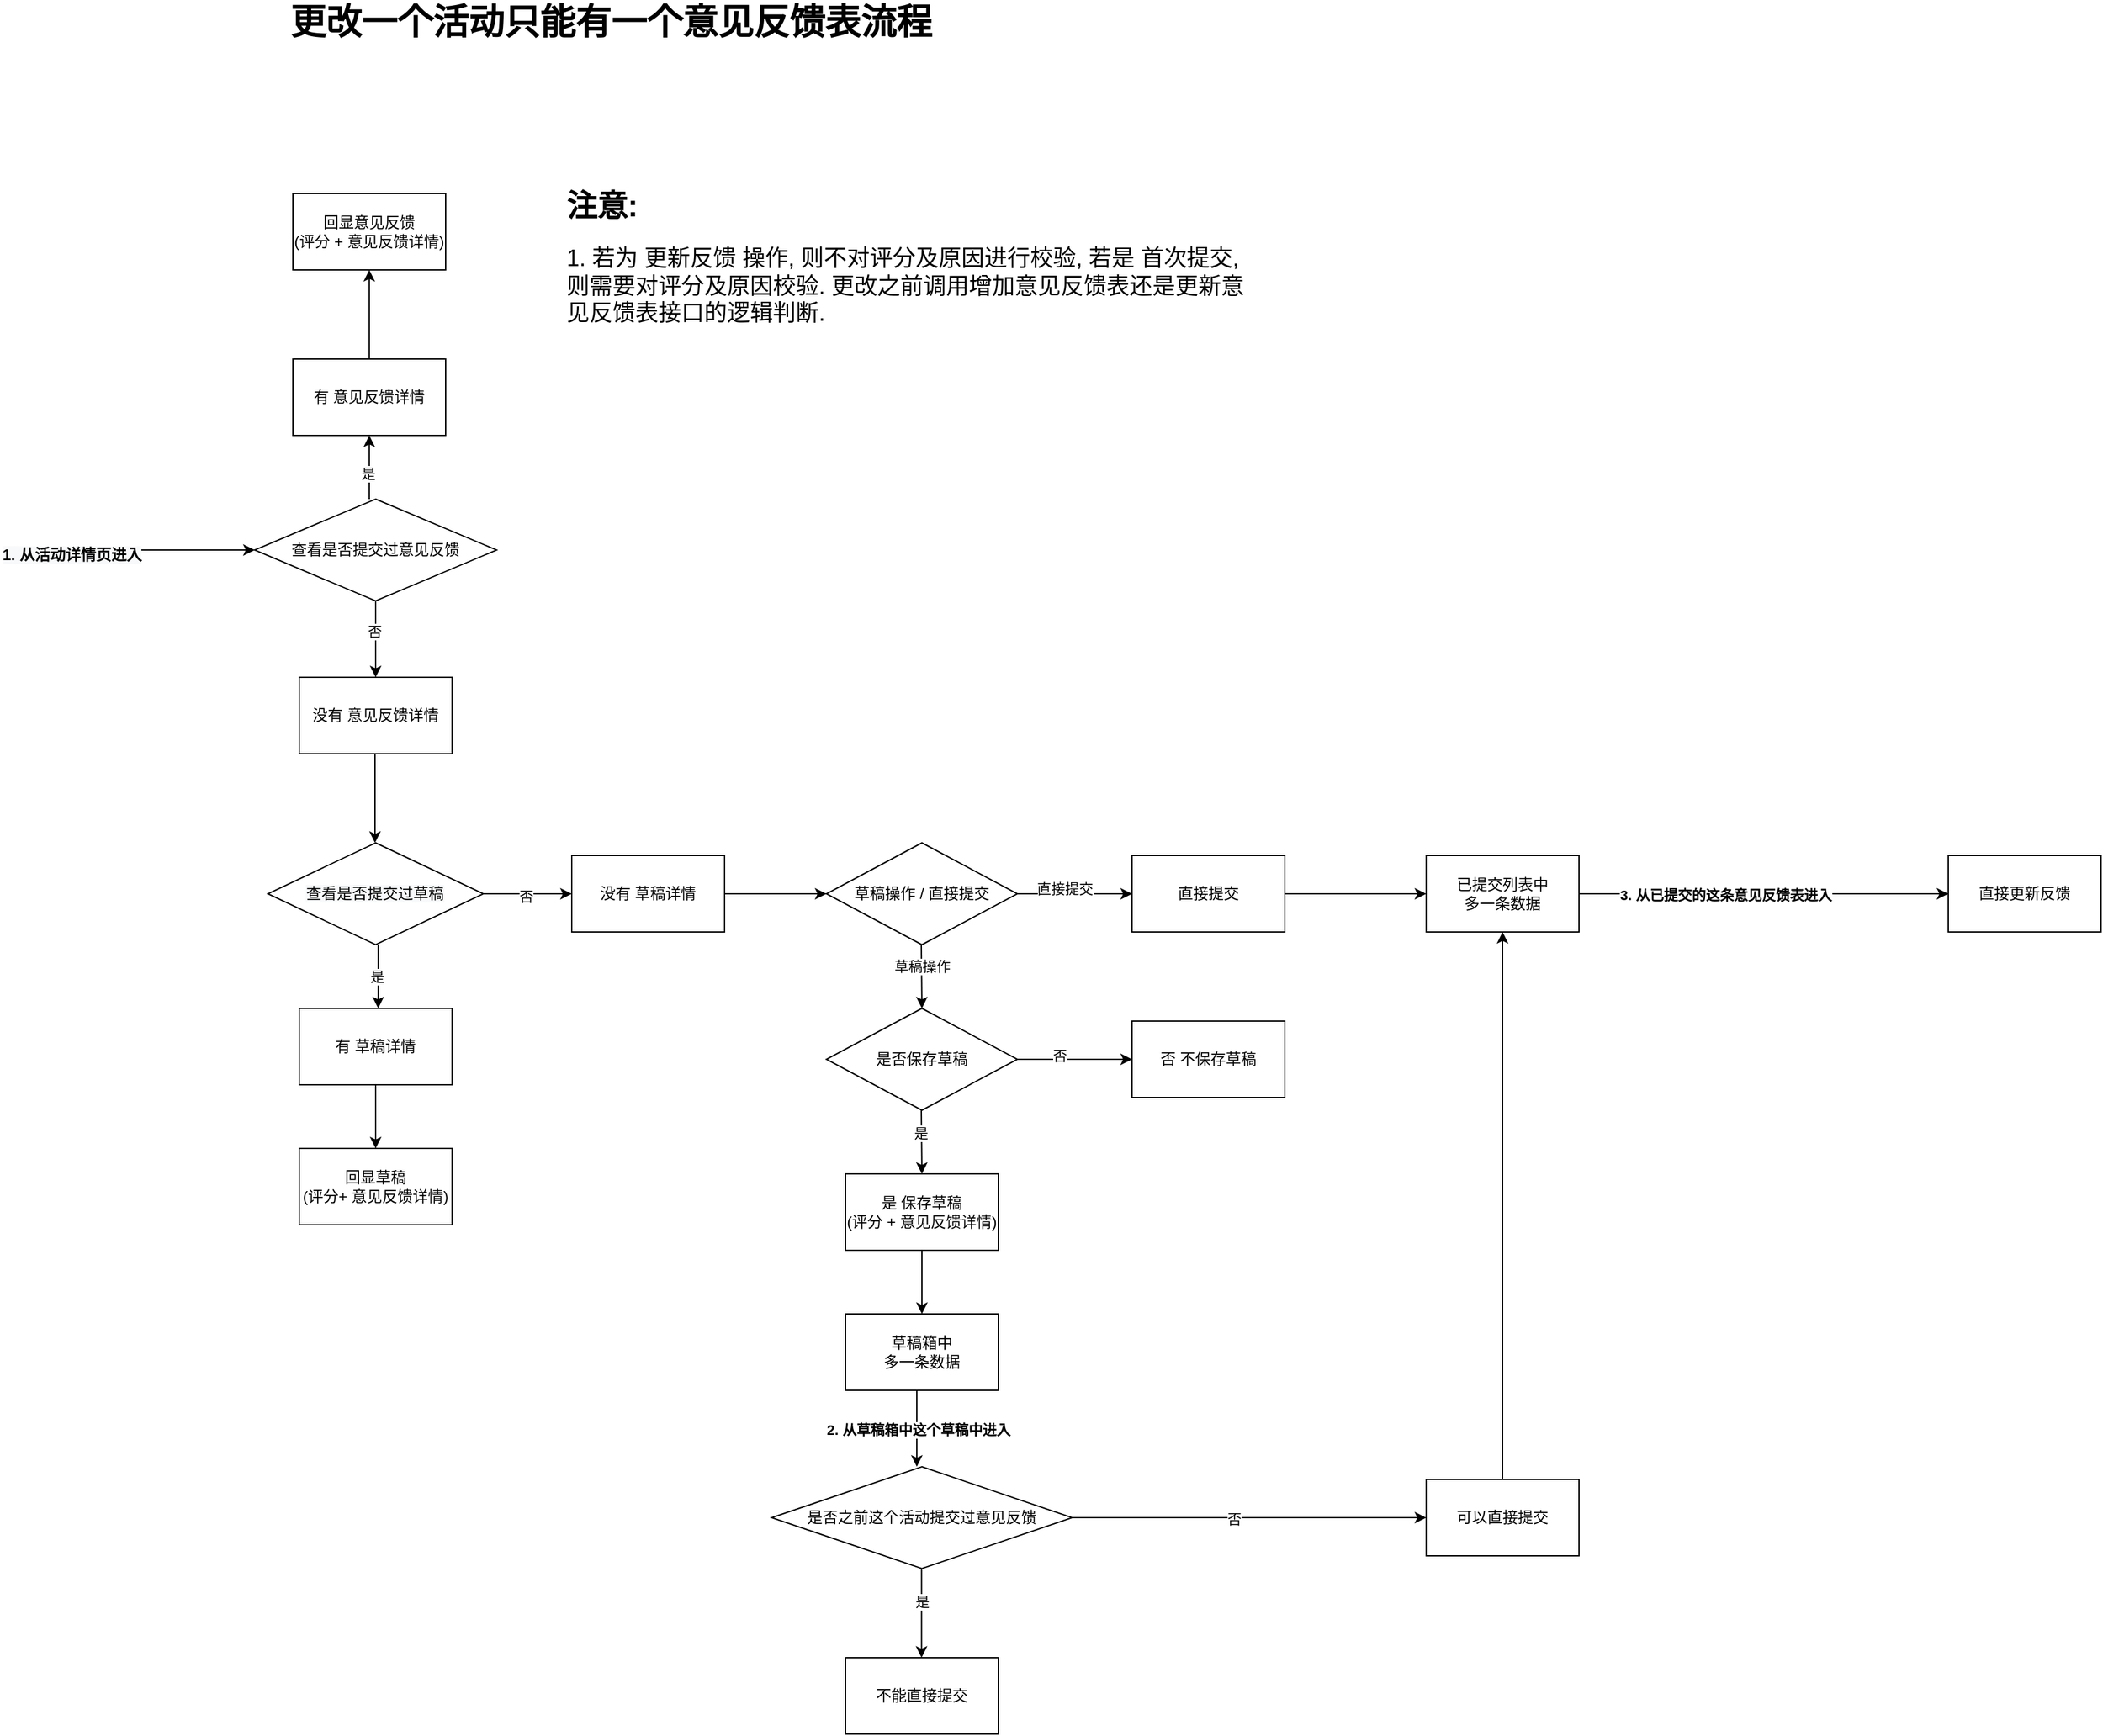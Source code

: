 <mxfile version="20.2.3" type="github"><diagram id="OkfbAYmFlCsFUz27nmYc" name="第 1 页"><mxGraphModel dx="1892" dy="1086" grid="1" gridSize="10" guides="1" tooltips="1" connect="1" arrows="1" fold="1" page="1" pageScale="1" pageWidth="3300" pageHeight="4681" math="0" shadow="0"><root><mxCell id="0"/><mxCell id="1" parent="0"/><mxCell id="Im89usUlu3mwiEkNjQvP-6" value="查看是否提交过意见反馈" style="rhombus;whiteSpace=wrap;html=1;" vertex="1" parent="1"><mxGeometry x="440" y="460" width="190" height="80" as="geometry"/></mxCell><mxCell id="Im89usUlu3mwiEkNjQvP-7" value="" style="endArrow=classic;html=1;rounded=0;entryX=0;entryY=0.5;entryDx=0;entryDy=0;exitX=1;exitY=0.5;exitDx=0;exitDy=0;" edge="1" parent="1" target="Im89usUlu3mwiEkNjQvP-6"><mxGeometry width="50" height="50" relative="1" as="geometry"><mxPoint x="330" y="500" as="sourcePoint"/><mxPoint x="140" y="300" as="targetPoint"/></mxGeometry></mxCell><mxCell id="Im89usUlu3mwiEkNjQvP-9" value="有 意见反馈详情" style="rounded=0;whiteSpace=wrap;html=1;" vertex="1" parent="1"><mxGeometry x="470" y="350" width="120" height="60" as="geometry"/></mxCell><mxCell id="Im89usUlu3mwiEkNjQvP-10" value="" style="endArrow=classic;html=1;rounded=0;entryX=0.5;entryY=1;entryDx=0;entryDy=0;" edge="1" parent="1" target="Im89usUlu3mwiEkNjQvP-9"><mxGeometry width="50" height="50" relative="1" as="geometry"><mxPoint x="530" y="460" as="sourcePoint"/><mxPoint x="580" y="410" as="targetPoint"/></mxGeometry></mxCell><mxCell id="Im89usUlu3mwiEkNjQvP-45" value="是" style="edgeLabel;html=1;align=center;verticalAlign=middle;resizable=0;points=[];" vertex="1" connectable="0" parent="Im89usUlu3mwiEkNjQvP-10"><mxGeometry x="-0.2" y="1" relative="1" as="geometry"><mxPoint as="offset"/></mxGeometry></mxCell><mxCell id="Im89usUlu3mwiEkNjQvP-11" value="回显意见反馈&lt;br&gt;(评分 + 意见反馈详情)" style="rounded=0;whiteSpace=wrap;html=1;" vertex="1" parent="1"><mxGeometry x="470" y="220" width="120" height="60" as="geometry"/></mxCell><mxCell id="Im89usUlu3mwiEkNjQvP-12" value="" style="endArrow=classic;html=1;rounded=0;exitX=0.5;exitY=0;exitDx=0;exitDy=0;" edge="1" parent="1" source="Im89usUlu3mwiEkNjQvP-9"><mxGeometry width="50" height="50" relative="1" as="geometry"><mxPoint x="520" y="350" as="sourcePoint"/><mxPoint x="530" y="280" as="targetPoint"/></mxGeometry></mxCell><mxCell id="Im89usUlu3mwiEkNjQvP-13" value="没有 意见反馈详情" style="rounded=0;whiteSpace=wrap;html=1;" vertex="1" parent="1"><mxGeometry x="475" y="600" width="120" height="60" as="geometry"/></mxCell><mxCell id="Im89usUlu3mwiEkNjQvP-14" value="" style="endArrow=classic;html=1;rounded=0;exitX=0.5;exitY=1;exitDx=0;exitDy=0;" edge="1" parent="1" source="Im89usUlu3mwiEkNjQvP-6"><mxGeometry width="50" height="50" relative="1" as="geometry"><mxPoint x="529" y="540" as="sourcePoint"/><mxPoint x="535" y="600" as="targetPoint"/></mxGeometry></mxCell><mxCell id="Im89usUlu3mwiEkNjQvP-46" value="否" style="edgeLabel;html=1;align=center;verticalAlign=middle;resizable=0;points=[];" vertex="1" connectable="0" parent="Im89usUlu3mwiEkNjQvP-14"><mxGeometry x="-0.2" y="-1" relative="1" as="geometry"><mxPoint as="offset"/></mxGeometry></mxCell><mxCell id="Im89usUlu3mwiEkNjQvP-17" value="" style="endArrow=classic;html=1;rounded=0;" edge="1" parent="1"><mxGeometry width="50" height="50" relative="1" as="geometry"><mxPoint x="534.5" y="660" as="sourcePoint"/><mxPoint x="534.5" y="730" as="targetPoint"/></mxGeometry></mxCell><mxCell id="Im89usUlu3mwiEkNjQvP-19" value="&lt;meta charset=&quot;utf-8&quot;&gt;&lt;span style=&quot;color: rgb(0, 0, 0); font-family: Helvetica; font-size: 12px; font-style: normal; font-variant-ligatures: normal; font-variant-caps: normal; font-weight: 400; letter-spacing: normal; orphans: 2; text-align: center; text-indent: 0px; text-transform: none; widows: 2; word-spacing: 0px; -webkit-text-stroke-width: 0px; background-color: rgb(248, 249, 250); text-decoration-thickness: initial; text-decoration-style: initial; text-decoration-color: initial; float: none; display: inline !important;&quot;&gt;查看是否提交过草稿&lt;/span&gt;" style="rhombus;whiteSpace=wrap;html=1;" vertex="1" parent="1"><mxGeometry x="450.38" y="730" width="169.25" height="80" as="geometry"/></mxCell><mxCell id="Im89usUlu3mwiEkNjQvP-23" value="没有 草稿详情" style="rounded=0;whiteSpace=wrap;html=1;" vertex="1" parent="1"><mxGeometry x="689" y="740" width="120" height="60" as="geometry"/></mxCell><mxCell id="Im89usUlu3mwiEkNjQvP-24" value="有 草稿详情" style="rounded=0;whiteSpace=wrap;html=1;" vertex="1" parent="1"><mxGeometry x="475.01" y="860" width="120" height="60" as="geometry"/></mxCell><mxCell id="Im89usUlu3mwiEkNjQvP-25" value="" style="endArrow=classic;html=1;rounded=0;" edge="1" parent="1"><mxGeometry width="50" height="50" relative="1" as="geometry"><mxPoint x="537" y="810" as="sourcePoint"/><mxPoint x="537" y="860" as="targetPoint"/></mxGeometry></mxCell><mxCell id="Im89usUlu3mwiEkNjQvP-47" value="是" style="edgeLabel;html=1;align=center;verticalAlign=middle;resizable=0;points=[];" vertex="1" connectable="0" parent="Im89usUlu3mwiEkNjQvP-25"><mxGeometry x="-0.003" y="-1" relative="1" as="geometry"><mxPoint as="offset"/></mxGeometry></mxCell><mxCell id="Im89usUlu3mwiEkNjQvP-26" value="" style="endArrow=classic;html=1;rounded=0;" edge="1" parent="1"><mxGeometry width="50" height="50" relative="1" as="geometry"><mxPoint x="619.63" y="770" as="sourcePoint"/><mxPoint x="689" y="770" as="targetPoint"/></mxGeometry></mxCell><mxCell id="Im89usUlu3mwiEkNjQvP-48" value="否" style="edgeLabel;html=1;align=center;verticalAlign=middle;resizable=0;points=[];" vertex="1" connectable="0" parent="Im89usUlu3mwiEkNjQvP-26"><mxGeometry x="-0.048" y="-2" relative="1" as="geometry"><mxPoint as="offset"/></mxGeometry></mxCell><mxCell id="Im89usUlu3mwiEkNjQvP-27" value="" style="endArrow=classic;html=1;rounded=0;exitX=0.5;exitY=1;exitDx=0;exitDy=0;" edge="1" parent="1" source="Im89usUlu3mwiEkNjQvP-24" target="Im89usUlu3mwiEkNjQvP-28"><mxGeometry width="50" height="50" relative="1" as="geometry"><mxPoint x="550" y="950" as="sourcePoint"/><mxPoint x="644" y="950" as="targetPoint"/></mxGeometry></mxCell><mxCell id="Im89usUlu3mwiEkNjQvP-28" value="回显草稿&lt;br&gt;(评分+ 意见反馈详情)" style="rounded=0;whiteSpace=wrap;html=1;" vertex="1" parent="1"><mxGeometry x="475.01" y="970" width="120" height="60" as="geometry"/></mxCell><mxCell id="Im89usUlu3mwiEkNjQvP-29" value="" style="endArrow=classic;html=1;rounded=0;" edge="1" parent="1"><mxGeometry width="50" height="50" relative="1" as="geometry"><mxPoint x="809" y="770" as="sourcePoint"/><mxPoint x="889" y="770" as="targetPoint"/></mxGeometry></mxCell><mxCell id="Im89usUlu3mwiEkNjQvP-30" value="草稿操作 / 直接提交" style="rhombus;whiteSpace=wrap;html=1;" vertex="1" parent="1"><mxGeometry x="889" y="730" width="150" height="80" as="geometry"/></mxCell><mxCell id="Im89usUlu3mwiEkNjQvP-31" value="" style="endArrow=classic;html=1;rounded=0;" edge="1" parent="1"><mxGeometry width="50" height="50" relative="1" as="geometry"><mxPoint x="1039" y="770" as="sourcePoint"/><mxPoint x="1129" y="770" as="targetPoint"/></mxGeometry></mxCell><mxCell id="Im89usUlu3mwiEkNjQvP-49" value="直接提交" style="edgeLabel;html=1;align=center;verticalAlign=middle;resizable=0;points=[];" vertex="1" connectable="0" parent="Im89usUlu3mwiEkNjQvP-31"><mxGeometry x="-0.186" y="4" relative="1" as="geometry"><mxPoint as="offset"/></mxGeometry></mxCell><mxCell id="Im89usUlu3mwiEkNjQvP-33" value="直接提交" style="rounded=0;whiteSpace=wrap;html=1;" vertex="1" parent="1"><mxGeometry x="1129" y="740" width="120" height="60" as="geometry"/></mxCell><mxCell id="Im89usUlu3mwiEkNjQvP-36" value="" style="endArrow=classic;html=1;rounded=0;" edge="1" parent="1"><mxGeometry width="50" height="50" relative="1" as="geometry"><mxPoint x="963.5" y="810" as="sourcePoint"/><mxPoint x="964" y="860" as="targetPoint"/></mxGeometry></mxCell><mxCell id="Im89usUlu3mwiEkNjQvP-50" value="草稿操作" style="edgeLabel;html=1;align=center;verticalAlign=middle;resizable=0;points=[];" vertex="1" connectable="0" parent="Im89usUlu3mwiEkNjQvP-36"><mxGeometry x="-0.322" relative="1" as="geometry"><mxPoint as="offset"/></mxGeometry></mxCell><mxCell id="Im89usUlu3mwiEkNjQvP-40" value="是否保存草稿" style="rhombus;whiteSpace=wrap;html=1;" vertex="1" parent="1"><mxGeometry x="889" y="860" width="150" height="80" as="geometry"/></mxCell><mxCell id="Im89usUlu3mwiEkNjQvP-41" value="" style="endArrow=classic;html=1;rounded=0;" edge="1" parent="1"><mxGeometry width="50" height="50" relative="1" as="geometry"><mxPoint x="1039" y="900" as="sourcePoint"/><mxPoint x="1129" y="900" as="targetPoint"/></mxGeometry></mxCell><mxCell id="Im89usUlu3mwiEkNjQvP-52" value="否" style="edgeLabel;html=1;align=center;verticalAlign=middle;resizable=0;points=[];" vertex="1" connectable="0" parent="Im89usUlu3mwiEkNjQvP-41"><mxGeometry x="-0.28" y="3" relative="1" as="geometry"><mxPoint as="offset"/></mxGeometry></mxCell><mxCell id="Im89usUlu3mwiEkNjQvP-42" value="是 保存草稿&lt;br&gt;(评分 + 意见反馈详情)" style="rounded=0;whiteSpace=wrap;html=1;" vertex="1" parent="1"><mxGeometry x="904" y="990" width="120" height="60" as="geometry"/></mxCell><mxCell id="Im89usUlu3mwiEkNjQvP-43" value="否 不保存草稿" style="rounded=0;whiteSpace=wrap;html=1;" vertex="1" parent="1"><mxGeometry x="1129" y="870" width="120" height="60" as="geometry"/></mxCell><mxCell id="Im89usUlu3mwiEkNjQvP-44" value="" style="endArrow=classic;html=1;rounded=0;" edge="1" parent="1"><mxGeometry width="50" height="50" relative="1" as="geometry"><mxPoint x="963.5" y="940" as="sourcePoint"/><mxPoint x="964" y="990" as="targetPoint"/></mxGeometry></mxCell><mxCell id="Im89usUlu3mwiEkNjQvP-51" value="是" style="edgeLabel;html=1;align=center;verticalAlign=middle;resizable=0;points=[];" vertex="1" connectable="0" parent="Im89usUlu3mwiEkNjQvP-44"><mxGeometry x="-0.301" y="-1" relative="1" as="geometry"><mxPoint as="offset"/></mxGeometry></mxCell><mxCell id="Im89usUlu3mwiEkNjQvP-53" value="已提交列表中&lt;br&gt;多一条数据" style="rounded=0;whiteSpace=wrap;html=1;" vertex="1" parent="1"><mxGeometry x="1360" y="740" width="120" height="60" as="geometry"/></mxCell><mxCell id="Im89usUlu3mwiEkNjQvP-54" value="草稿箱中&lt;br&gt;多一条数据" style="rounded=0;whiteSpace=wrap;html=1;" vertex="1" parent="1"><mxGeometry x="904" y="1100" width="120" height="60" as="geometry"/></mxCell><mxCell id="Im89usUlu3mwiEkNjQvP-55" value="" style="endArrow=classic;html=1;rounded=0;entryX=0;entryY=0.5;entryDx=0;entryDy=0;" edge="1" parent="1" target="Im89usUlu3mwiEkNjQvP-53"><mxGeometry width="50" height="50" relative="1" as="geometry"><mxPoint x="1249" y="770" as="sourcePoint"/><mxPoint x="1340" y="770" as="targetPoint"/></mxGeometry></mxCell><mxCell id="Im89usUlu3mwiEkNjQvP-56" value="" style="endArrow=classic;html=1;rounded=0;entryX=0.5;entryY=0;entryDx=0;entryDy=0;exitX=0.5;exitY=1;exitDx=0;exitDy=0;" edge="1" parent="1" source="Im89usUlu3mwiEkNjQvP-42" target="Im89usUlu3mwiEkNjQvP-54"><mxGeometry width="50" height="50" relative="1" as="geometry"><mxPoint x="960" y="1050" as="sourcePoint"/><mxPoint x="1010" y="1000" as="targetPoint"/></mxGeometry></mxCell><mxCell id="Im89usUlu3mwiEkNjQvP-58" value="" style="endArrow=classic;html=1;rounded=0;" edge="1" parent="1"><mxGeometry width="50" height="50" relative="1" as="geometry"><mxPoint x="960" y="1160" as="sourcePoint"/><mxPoint x="960" y="1220" as="targetPoint"/></mxGeometry></mxCell><mxCell id="Im89usUlu3mwiEkNjQvP-59" value="&lt;b&gt;2. 从草稿箱中这个草稿中进入&lt;/b&gt;" style="edgeLabel;html=1;align=center;verticalAlign=middle;resizable=0;points=[];" vertex="1" connectable="0" parent="Im89usUlu3mwiEkNjQvP-58"><mxGeometry x="0.028" y="1" relative="1" as="geometry"><mxPoint as="offset"/></mxGeometry></mxCell><mxCell id="Im89usUlu3mwiEkNjQvP-60" value="是否之前这个活动提交过意见反馈" style="rhombus;whiteSpace=wrap;html=1;" vertex="1" parent="1"><mxGeometry x="846" y="1220" width="236" height="80" as="geometry"/></mxCell><mxCell id="Im89usUlu3mwiEkNjQvP-61" value="" style="endArrow=classic;html=1;rounded=0;" edge="1" parent="1"><mxGeometry width="50" height="50" relative="1" as="geometry"><mxPoint x="963.71" y="1300" as="sourcePoint"/><mxPoint x="963.71" y="1370" as="targetPoint"/></mxGeometry></mxCell><mxCell id="Im89usUlu3mwiEkNjQvP-62" value="是" style="edgeLabel;html=1;align=center;verticalAlign=middle;resizable=0;points=[];" vertex="1" connectable="0" parent="Im89usUlu3mwiEkNjQvP-61"><mxGeometry x="-0.257" relative="1" as="geometry"><mxPoint as="offset"/></mxGeometry></mxCell><mxCell id="Im89usUlu3mwiEkNjQvP-63" value="不能直接提交" style="rounded=0;whiteSpace=wrap;html=1;" vertex="1" parent="1"><mxGeometry x="904" y="1370" width="120" height="60" as="geometry"/></mxCell><mxCell id="Im89usUlu3mwiEkNjQvP-64" value="" style="endArrow=classic;html=1;rounded=0;entryX=0;entryY=0.5;entryDx=0;entryDy=0;" edge="1" parent="1" target="Im89usUlu3mwiEkNjQvP-65"><mxGeometry width="50" height="50" relative="1" as="geometry"><mxPoint x="1082" y="1260" as="sourcePoint"/><mxPoint x="1160" y="1260" as="targetPoint"/></mxGeometry></mxCell><mxCell id="Im89usUlu3mwiEkNjQvP-66" value="否" style="edgeLabel;html=1;align=center;verticalAlign=middle;resizable=0;points=[];" vertex="1" connectable="0" parent="Im89usUlu3mwiEkNjQvP-64"><mxGeometry x="-0.085" y="-1" relative="1" as="geometry"><mxPoint as="offset"/></mxGeometry></mxCell><mxCell id="Im89usUlu3mwiEkNjQvP-65" value="可以直接提交" style="rounded=0;whiteSpace=wrap;html=1;" vertex="1" parent="1"><mxGeometry x="1360" y="1230" width="120" height="60" as="geometry"/></mxCell><mxCell id="Im89usUlu3mwiEkNjQvP-67" value="" style="endArrow=classic;html=1;rounded=0;entryX=0.5;entryY=1;entryDx=0;entryDy=0;" edge="1" parent="1" target="Im89usUlu3mwiEkNjQvP-53"><mxGeometry width="50" height="50" relative="1" as="geometry"><mxPoint x="1420" y="1230" as="sourcePoint"/><mxPoint x="1470" y="1180" as="targetPoint"/></mxGeometry></mxCell><mxCell id="Im89usUlu3mwiEkNjQvP-68" value="直接更新反馈" style="rounded=0;whiteSpace=wrap;html=1;" vertex="1" parent="1"><mxGeometry x="1770" y="740" width="120" height="60" as="geometry"/></mxCell><mxCell id="Im89usUlu3mwiEkNjQvP-69" value="" style="endArrow=classic;html=1;rounded=0;entryX=0;entryY=0.5;entryDx=0;entryDy=0;" edge="1" parent="1" target="Im89usUlu3mwiEkNjQvP-68"><mxGeometry width="50" height="50" relative="1" as="geometry"><mxPoint x="1480" y="770" as="sourcePoint"/><mxPoint x="1530" y="720" as="targetPoint"/></mxGeometry></mxCell><mxCell id="Im89usUlu3mwiEkNjQvP-70" value="&lt;b&gt;3. 从已提交的这条意见反馈表进入&lt;/b&gt;" style="edgeLabel;html=1;align=center;verticalAlign=middle;resizable=0;points=[];" vertex="1" connectable="0" parent="Im89usUlu3mwiEkNjQvP-69"><mxGeometry x="-0.208" y="-1" relative="1" as="geometry"><mxPoint as="offset"/></mxGeometry></mxCell><mxCell id="Im89usUlu3mwiEkNjQvP-71" value="&lt;b style=&quot;color: rgb(0, 0, 0); font-family: Helvetica; font-size: 12px; font-style: normal; font-variant-ligatures: normal; font-variant-caps: normal; letter-spacing: normal; orphans: 2; text-align: center; text-indent: 0px; text-transform: none; widows: 2; word-spacing: 0px; -webkit-text-stroke-width: 0px; background-color: rgb(248, 249, 250); text-decoration-thickness: initial; text-decoration-style: initial; text-decoration-color: initial;&quot;&gt;1. 从活动详情页进入&lt;/b&gt;" style="text;whiteSpace=wrap;html=1;" vertex="1" parent="1"><mxGeometry x="240" y="490" width="130" height="40" as="geometry"/></mxCell><mxCell id="Im89usUlu3mwiEkNjQvP-72" value="&lt;h1&gt;注意:&lt;/h1&gt;&lt;p&gt;&lt;span style=&quot;font-size: 18px; background-color: initial;&quot;&gt;1. 若为 更新反馈 操作, 则不对评分及原因进行校验, 若是 首次提交, 则需要对评分及原因校验.&amp;nbsp;&lt;/span&gt;&lt;span style=&quot;background-color: initial; font-size: 18px;&quot;&gt;更改之前调用增加意见反馈表还是更新意见反馈表接口的逻辑判断.&lt;/span&gt;&lt;/p&gt;" style="text;html=1;strokeColor=none;fillColor=none;spacing=5;spacingTop=-20;whiteSpace=wrap;overflow=hidden;rounded=0;" vertex="1" parent="1"><mxGeometry x="680" y="210" width="540" height="160" as="geometry"/></mxCell><mxCell id="Im89usUlu3mwiEkNjQvP-73" value="&lt;font style=&quot;font-size: 28px;&quot;&gt;&lt;b&gt;更改一个活动只能有一个意见反馈表流程&lt;/b&gt;&lt;/font&gt;" style="text;html=1;strokeColor=none;fillColor=none;align=center;verticalAlign=middle;whiteSpace=wrap;rounded=0;fontSize=18;" vertex="1" parent="1"><mxGeometry x="430" y="70" width="580" height="30" as="geometry"/></mxCell></root></mxGraphModel></diagram></mxfile>